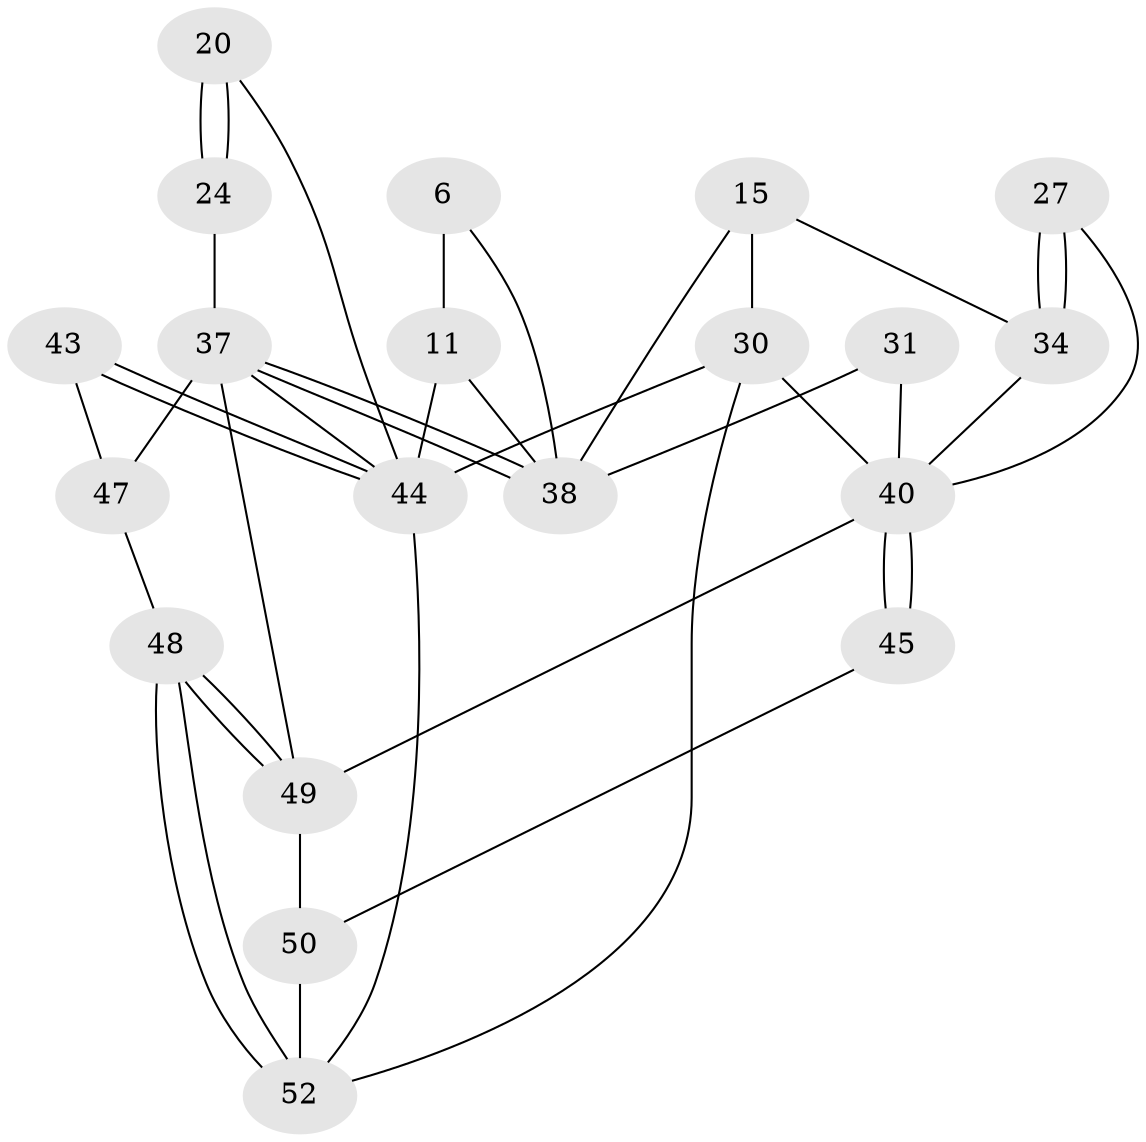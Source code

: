 // original degree distribution, {3: 0.057692307692307696, 5: 0.5192307692307693, 4: 0.21153846153846154, 6: 0.21153846153846154}
// Generated by graph-tools (version 1.1) at 2025/04/03/04/25 22:04:32]
// undirected, 20 vertices, 40 edges
graph export_dot {
graph [start="1"]
  node [color=gray90,style=filled];
  6 [pos="+0.6115473396780922+0.00778187279292355"];
  11 [pos="+0.7077137925233405+0.2435991089108311",super="+10+9"];
  15 [pos="+0+0",super="+14+8"];
  20 [pos="+1+0.4241094181859188"];
  24 [pos="+0.8220571201561765+0.4055570308611736",super="+19"];
  27 [pos="+0+0.4768465619005631"];
  30 [pos="+0+1",super="+4"];
  31 [pos="+0.3500033912536844+0.34224618220319375"];
  34 [pos="+0.13515211063148563+0.3799028447935819",super="+26"];
  37 [pos="+0.5645716892858749+0.5934496162473508",super="+36+35+25"];
  38 [pos="+0.4853336466720081+0.42242527443821065",super="+17+18+16"];
  40 [pos="+0.35639519351678145+0.6134319768104243",super="+32+33"];
  43 [pos="+1+0.4727807881482299",super="+42"];
  44 [pos="+1+0.4716894586527905",super="+21+22+13+23+41"];
  45 [pos="+0.2184535769990607+0.7836153393158701"];
  47 [pos="+0.7654698845355389+0.7711183557658488",super="+46"];
  48 [pos="+0.6595195762828326+0.9838967394111019"];
  49 [pos="+0.4649369029464259+0.7469680337778212",super="+39"];
  50 [pos="+0.3685686730662236+0.897042939375006"];
  52 [pos="+0.6477083555300899+1",super="+51"];
  6 -- 38;
  6 -- 11 [weight=2];
  11 -- 44 [weight=3];
  11 -- 38;
  15 -- 34;
  15 -- 30 [weight=2];
  15 -- 38 [weight=2];
  20 -- 24 [weight=2];
  20 -- 24;
  20 -- 44;
  24 -- 37;
  27 -- 34 [weight=2];
  27 -- 34;
  27 -- 40;
  30 -- 40;
  30 -- 44 [weight=2];
  30 -- 52;
  31 -- 38 [weight=2];
  31 -- 40;
  34 -- 40;
  37 -- 38 [weight=2];
  37 -- 38;
  37 -- 49;
  37 -- 44;
  37 -- 47;
  40 -- 45 [weight=2];
  40 -- 45;
  40 -- 49;
  43 -- 44 [weight=2];
  43 -- 44;
  43 -- 47 [weight=2];
  44 -- 52;
  45 -- 50;
  47 -- 48;
  48 -- 49;
  48 -- 49;
  48 -- 52;
  48 -- 52;
  49 -- 50;
  50 -- 52;
}
